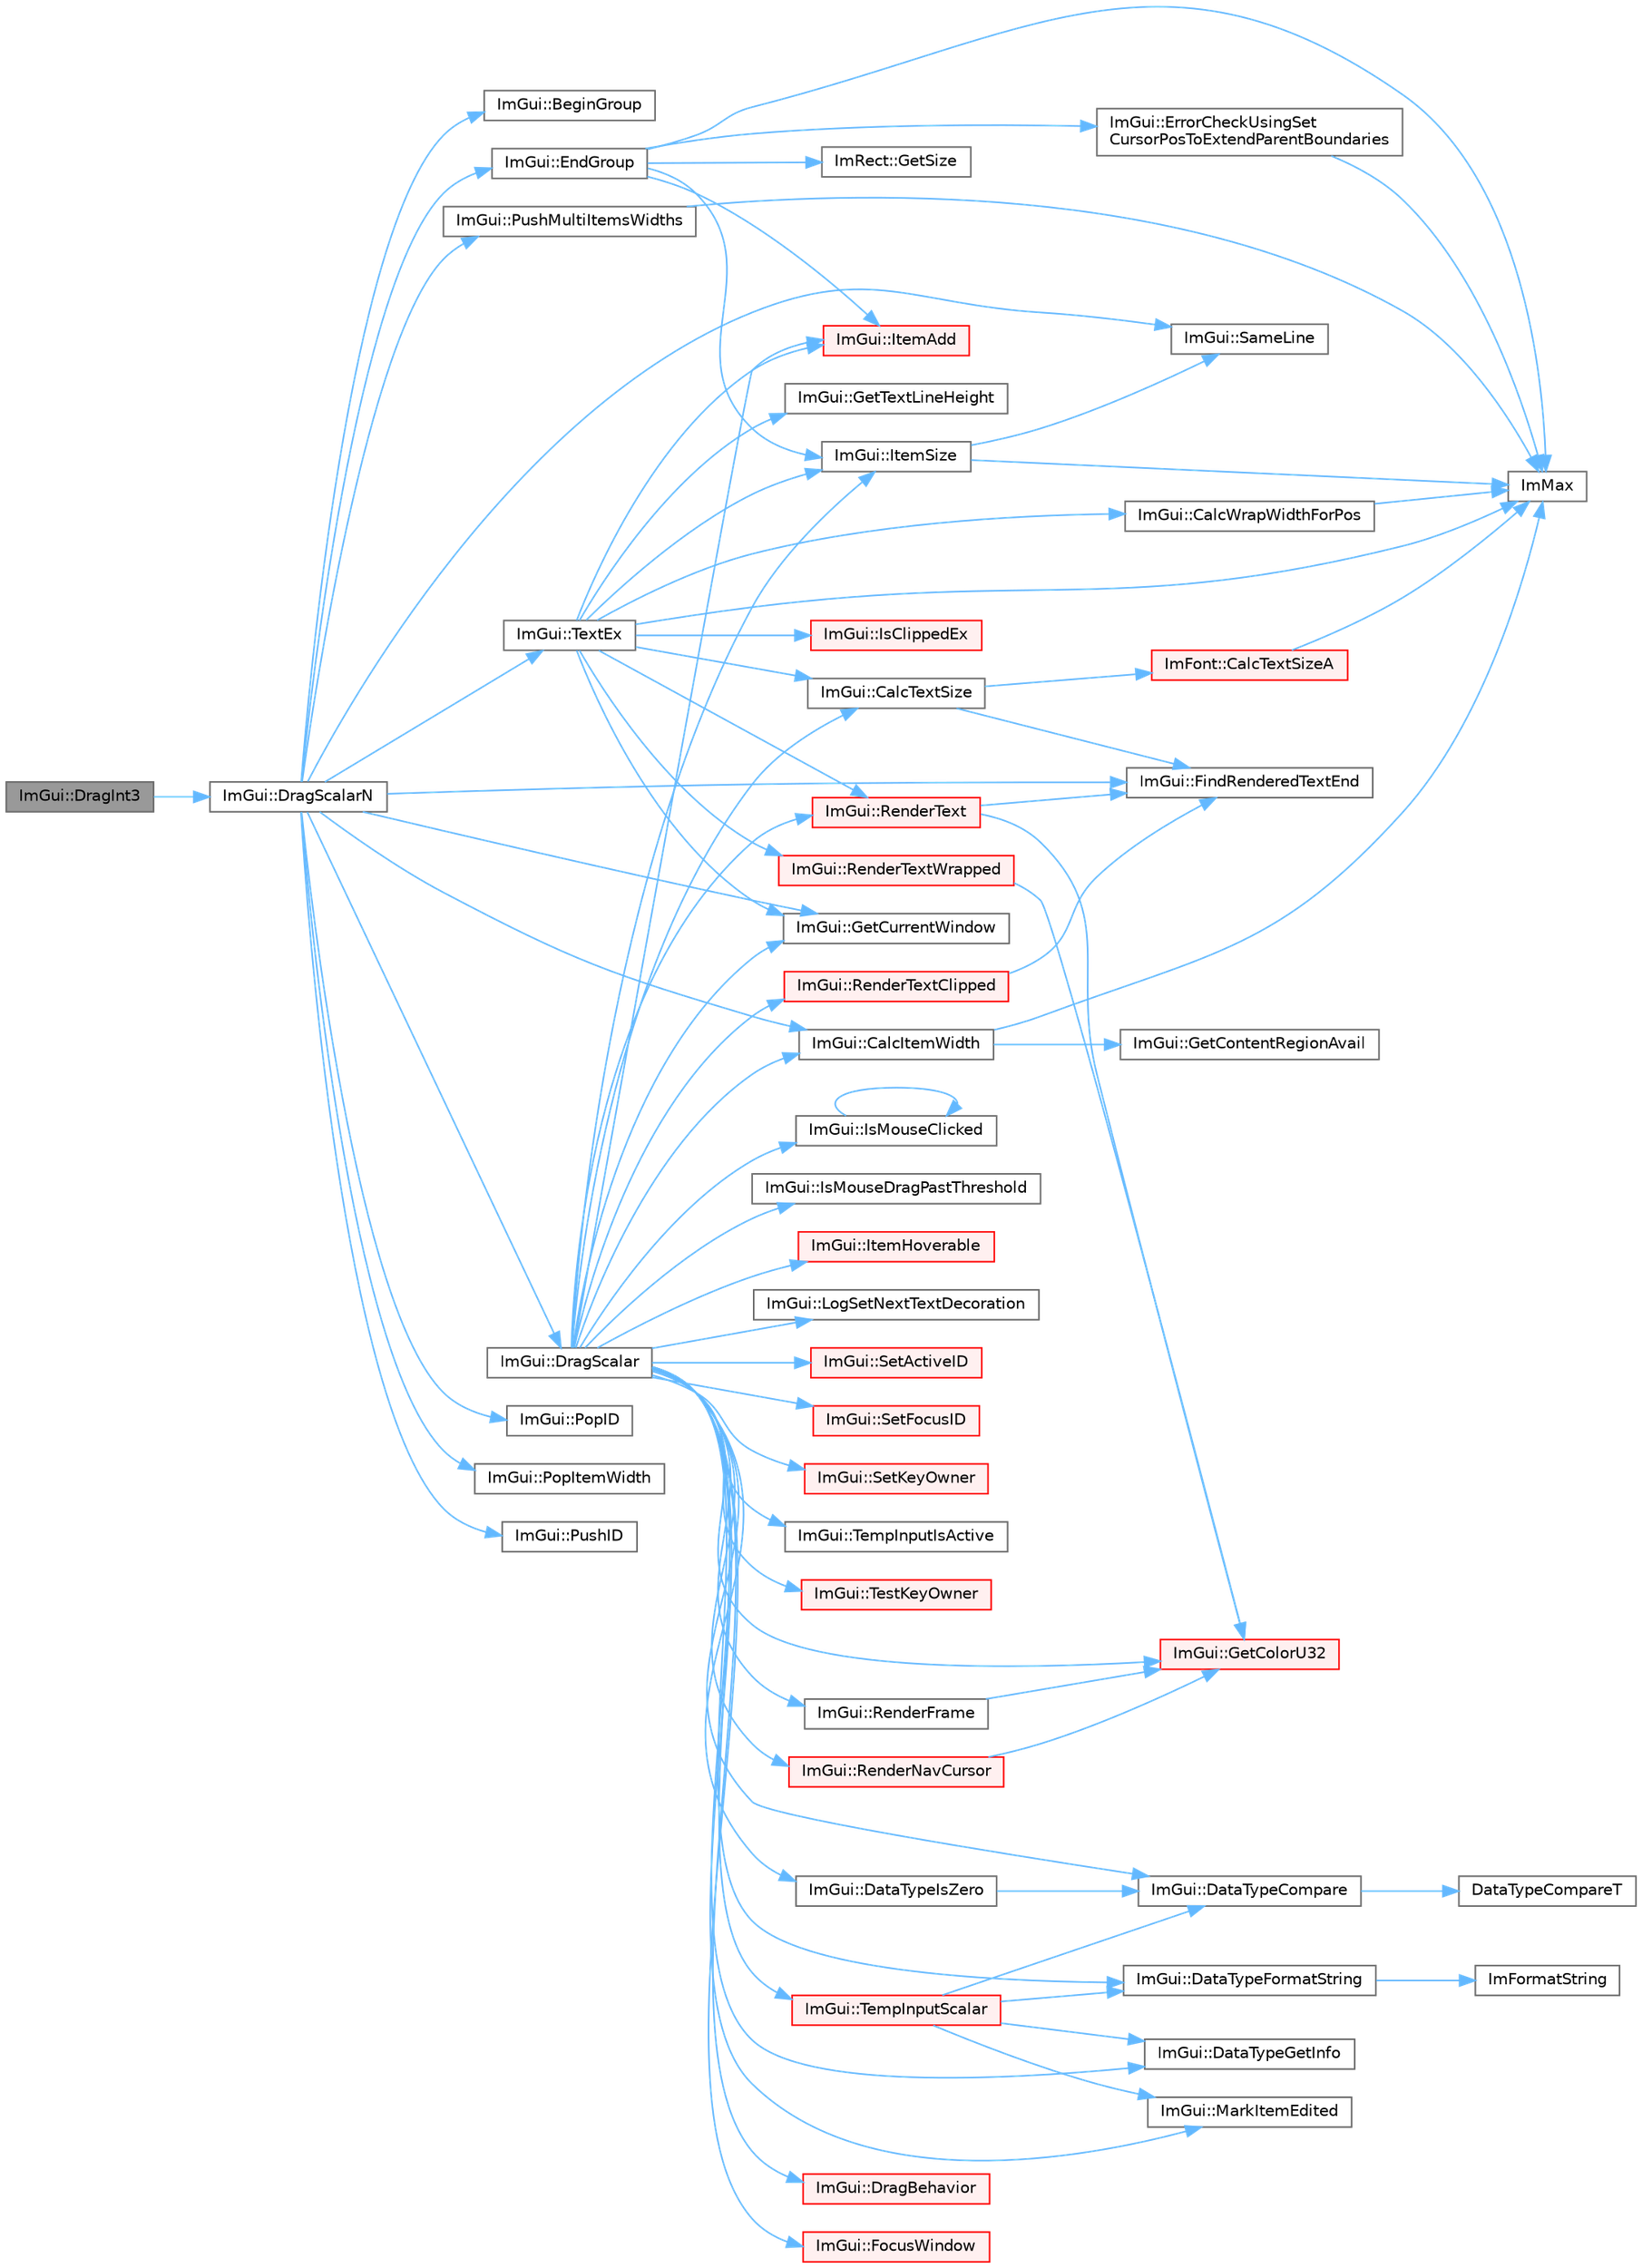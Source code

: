 digraph "ImGui::DragInt3"
{
 // LATEX_PDF_SIZE
  bgcolor="transparent";
  edge [fontname=Helvetica,fontsize=10,labelfontname=Helvetica,labelfontsize=10];
  node [fontname=Helvetica,fontsize=10,shape=box,height=0.2,width=0.4];
  rankdir="LR";
  Node1 [id="Node000001",label="ImGui::DragInt3",height=0.2,width=0.4,color="gray40", fillcolor="grey60", style="filled", fontcolor="black",tooltip=" "];
  Node1 -> Node2 [id="edge1_Node000001_Node000002",color="steelblue1",style="solid",tooltip=" "];
  Node2 [id="Node000002",label="ImGui::DragScalarN",height=0.2,width=0.4,color="grey40", fillcolor="white", style="filled",URL="$namespace_im_gui.html#a1265d2b30ced1fca909e26c8f718fcbd",tooltip=" "];
  Node2 -> Node3 [id="edge2_Node000002_Node000003",color="steelblue1",style="solid",tooltip=" "];
  Node3 [id="Node000003",label="ImGui::BeginGroup",height=0.2,width=0.4,color="grey40", fillcolor="white", style="filled",URL="$namespace_im_gui.html#a42407e196b7ed2a8755bff28aae9805f",tooltip=" "];
  Node2 -> Node4 [id="edge3_Node000002_Node000004",color="steelblue1",style="solid",tooltip=" "];
  Node4 [id="Node000004",label="ImGui::CalcItemWidth",height=0.2,width=0.4,color="grey40", fillcolor="white", style="filled",URL="$namespace_im_gui.html#ab3b3ba92ebd8bca4a552dd93321a1994",tooltip=" "];
  Node4 -> Node5 [id="edge4_Node000004_Node000005",color="steelblue1",style="solid",tooltip=" "];
  Node5 [id="Node000005",label="ImGui::GetContentRegionAvail",height=0.2,width=0.4,color="grey40", fillcolor="white", style="filled",URL="$namespace_im_gui.html#a410c8e19b2fea8b52746ca11b3930301",tooltip=" "];
  Node4 -> Node6 [id="edge5_Node000004_Node000006",color="steelblue1",style="solid",tooltip=" "];
  Node6 [id="Node000006",label="ImMax",height=0.2,width=0.4,color="grey40", fillcolor="white", style="filled",URL="$imgui__internal_8h.html#a7667efd95147d0422f140917c71a9226",tooltip=" "];
  Node2 -> Node7 [id="edge6_Node000002_Node000007",color="steelblue1",style="solid",tooltip=" "];
  Node7 [id="Node000007",label="ImGui::DragScalar",height=0.2,width=0.4,color="grey40", fillcolor="white", style="filled",URL="$namespace_im_gui.html#a17d8926e8f44a6d00575b12081c51fe0",tooltip=" "];
  Node7 -> Node4 [id="edge7_Node000007_Node000004",color="steelblue1",style="solid",tooltip=" "];
  Node7 -> Node8 [id="edge8_Node000007_Node000008",color="steelblue1",style="solid",tooltip=" "];
  Node8 [id="Node000008",label="ImGui::CalcTextSize",height=0.2,width=0.4,color="grey40", fillcolor="white", style="filled",URL="$namespace_im_gui.html#a848b9db6cc4a186751c0ecebcaadc33b",tooltip=" "];
  Node8 -> Node9 [id="edge9_Node000008_Node000009",color="steelblue1",style="solid",tooltip=" "];
  Node9 [id="Node000009",label="ImFont::CalcTextSizeA",height=0.2,width=0.4,color="red", fillcolor="#FFF0F0", style="filled",URL="$struct_im_font.html#a418146c00c3dee351a411b952cce5175",tooltip=" "];
  Node9 -> Node6 [id="edge10_Node000009_Node000006",color="steelblue1",style="solid",tooltip=" "];
  Node8 -> Node16 [id="edge11_Node000008_Node000016",color="steelblue1",style="solid",tooltip=" "];
  Node16 [id="Node000016",label="ImGui::FindRenderedTextEnd",height=0.2,width=0.4,color="grey40", fillcolor="white", style="filled",URL="$namespace_im_gui.html#a7671e1dbc803a31b06081b52a771d83f",tooltip=" "];
  Node7 -> Node17 [id="edge12_Node000007_Node000017",color="steelblue1",style="solid",tooltip=" "];
  Node17 [id="Node000017",label="ImGui::DataTypeCompare",height=0.2,width=0.4,color="grey40", fillcolor="white", style="filled",URL="$namespace_im_gui.html#aa859c7a74393669eb8418a82b5b174e7",tooltip=" "];
  Node17 -> Node18 [id="edge13_Node000017_Node000018",color="steelblue1",style="solid",tooltip=" "];
  Node18 [id="Node000018",label="DataTypeCompareT",height=0.2,width=0.4,color="grey40", fillcolor="white", style="filled",URL="$imgui__widgets_8cpp.html#a912c66d17cb3b09d5daac6e6b992a9a2",tooltip=" "];
  Node7 -> Node19 [id="edge14_Node000007_Node000019",color="steelblue1",style="solid",tooltip=" "];
  Node19 [id="Node000019",label="ImGui::DataTypeFormatString",height=0.2,width=0.4,color="grey40", fillcolor="white", style="filled",URL="$namespace_im_gui.html#a5fda8e22d0e4721940aefcb7232b1f82",tooltip=" "];
  Node19 -> Node20 [id="edge15_Node000019_Node000020",color="steelblue1",style="solid",tooltip=" "];
  Node20 [id="Node000020",label="ImFormatString",height=0.2,width=0.4,color="grey40", fillcolor="white", style="filled",URL="$imgui_8cpp.html#a75ccaf7d676b1f567ba888ae42ac3809",tooltip=" "];
  Node7 -> Node21 [id="edge16_Node000007_Node000021",color="steelblue1",style="solid",tooltip=" "];
  Node21 [id="Node000021",label="ImGui::DataTypeGetInfo",height=0.2,width=0.4,color="grey40", fillcolor="white", style="filled",URL="$namespace_im_gui.html#a5b25ed1443e5a28d5a5725892e896578",tooltip=" "];
  Node7 -> Node22 [id="edge17_Node000007_Node000022",color="steelblue1",style="solid",tooltip=" "];
  Node22 [id="Node000022",label="ImGui::DataTypeIsZero",height=0.2,width=0.4,color="grey40", fillcolor="white", style="filled",URL="$namespace_im_gui.html#a983851235a91d00c4e7431444551c36f",tooltip=" "];
  Node22 -> Node17 [id="edge18_Node000022_Node000017",color="steelblue1",style="solid",tooltip=" "];
  Node7 -> Node23 [id="edge19_Node000007_Node000023",color="steelblue1",style="solid",tooltip=" "];
  Node23 [id="Node000023",label="ImGui::DragBehavior",height=0.2,width=0.4,color="red", fillcolor="#FFF0F0", style="filled",URL="$namespace_im_gui.html#a03fd8ebf820fd67eccfa0ee037df2d0c",tooltip=" "];
  Node7 -> Node28 [id="edge20_Node000007_Node000028",color="steelblue1",style="solid",tooltip=" "];
  Node28 [id="Node000028",label="ImGui::FocusWindow",height=0.2,width=0.4,color="red", fillcolor="#FFF0F0", style="filled",URL="$namespace_im_gui.html#a27aa6f2f3aa11778c6d023b1b223f262",tooltip=" "];
  Node7 -> Node45 [id="edge21_Node000007_Node000045",color="steelblue1",style="solid",tooltip=" "];
  Node45 [id="Node000045",label="ImGui::GetColorU32",height=0.2,width=0.4,color="red", fillcolor="#FFF0F0", style="filled",URL="$namespace_im_gui.html#a0de2d9bd347d9866511eb8d014e62556",tooltip=" "];
  Node7 -> Node47 [id="edge22_Node000007_Node000047",color="steelblue1",style="solid",tooltip=" "];
  Node47 [id="Node000047",label="ImGui::GetCurrentWindow",height=0.2,width=0.4,color="grey40", fillcolor="white", style="filled",URL="$namespace_im_gui.html#ac452417b5004ca16a814a72cff153526",tooltip=" "];
  Node7 -> Node48 [id="edge23_Node000007_Node000048",color="steelblue1",style="solid",tooltip=" "];
  Node48 [id="Node000048",label="ImGui::IsMouseClicked",height=0.2,width=0.4,color="grey40", fillcolor="white", style="filled",URL="$namespace_im_gui.html#a2d430db9485d0b3d86d51d5436225495",tooltip=" "];
  Node48 -> Node48 [id="edge24_Node000048_Node000048",color="steelblue1",style="solid",tooltip=" "];
  Node7 -> Node49 [id="edge25_Node000007_Node000049",color="steelblue1",style="solid",tooltip=" "];
  Node49 [id="Node000049",label="ImGui::IsMouseDragPastThreshold",height=0.2,width=0.4,color="grey40", fillcolor="white", style="filled",URL="$namespace_im_gui.html#ad1b3473eaad344022a022acfd45b0f5c",tooltip=" "];
  Node7 -> Node50 [id="edge26_Node000007_Node000050",color="steelblue1",style="solid",tooltip=" "];
  Node50 [id="Node000050",label="ImGui::ItemAdd",height=0.2,width=0.4,color="red", fillcolor="#FFF0F0", style="filled",URL="$namespace_im_gui.html#a0c2ccafc8d403c02a6590ac21157b9ac",tooltip=" "];
  Node7 -> Node101 [id="edge27_Node000007_Node000101",color="steelblue1",style="solid",tooltip=" "];
  Node101 [id="Node000101",label="ImGui::ItemHoverable",height=0.2,width=0.4,color="red", fillcolor="#FFF0F0", style="filled",URL="$namespace_im_gui.html#a1d7304e335dbe35c4d97b67854111ed2",tooltip=" "];
  Node7 -> Node184 [id="edge28_Node000007_Node000184",color="steelblue1",style="solid",tooltip=" "];
  Node184 [id="Node000184",label="ImGui::ItemSize",height=0.2,width=0.4,color="grey40", fillcolor="white", style="filled",URL="$namespace_im_gui.html#a4b5818a652d943ea54e0cec9fb3943d7",tooltip=" "];
  Node184 -> Node6 [id="edge29_Node000184_Node000006",color="steelblue1",style="solid",tooltip=" "];
  Node184 -> Node185 [id="edge30_Node000184_Node000185",color="steelblue1",style="solid",tooltip=" "];
  Node185 [id="Node000185",label="ImGui::SameLine",height=0.2,width=0.4,color="grey40", fillcolor="white", style="filled",URL="$namespace_im_gui.html#addd433eb3aae59119e341e80db474f66",tooltip=" "];
  Node7 -> Node270 [id="edge31_Node000007_Node000270",color="steelblue1",style="solid",tooltip=" "];
  Node270 [id="Node000270",label="ImGui::LogSetNextTextDecoration",height=0.2,width=0.4,color="grey40", fillcolor="white", style="filled",URL="$namespace_im_gui.html#a66bc1e61bff5f2170bcd2d7d071eaa22",tooltip=" "];
  Node7 -> Node292 [id="edge32_Node000007_Node000292",color="steelblue1",style="solid",tooltip=" "];
  Node292 [id="Node000292",label="ImGui::MarkItemEdited",height=0.2,width=0.4,color="grey40", fillcolor="white", style="filled",URL="$namespace_im_gui.html#a83036681a36fbee2d35b5b57a1ef72e6",tooltip=" "];
  Node7 -> Node237 [id="edge33_Node000007_Node000237",color="steelblue1",style="solid",tooltip=" "];
  Node237 [id="Node000237",label="ImGui::RenderFrame",height=0.2,width=0.4,color="grey40", fillcolor="white", style="filled",URL="$namespace_im_gui.html#a6eb97ff501764c37df4ffd99ebadeba7",tooltip=" "];
  Node237 -> Node45 [id="edge34_Node000237_Node000045",color="steelblue1",style="solid",tooltip=" "];
  Node7 -> Node238 [id="edge35_Node000007_Node000238",color="steelblue1",style="solid",tooltip=" "];
  Node238 [id="Node000238",label="ImGui::RenderNavCursor",height=0.2,width=0.4,color="red", fillcolor="#FFF0F0", style="filled",URL="$namespace_im_gui.html#a2722dcfe26c7f6e8cd522102ef5b7df2",tooltip=" "];
  Node238 -> Node45 [id="edge36_Node000238_Node000045",color="steelblue1",style="solid",tooltip=" "];
  Node7 -> Node280 [id="edge37_Node000007_Node000280",color="steelblue1",style="solid",tooltip=" "];
  Node280 [id="Node000280",label="ImGui::RenderText",height=0.2,width=0.4,color="red", fillcolor="#FFF0F0", style="filled",URL="$namespace_im_gui.html#a9971ce57f2a288ac3a12df886c5550d1",tooltip=" "];
  Node280 -> Node16 [id="edge38_Node000280_Node000016",color="steelblue1",style="solid",tooltip=" "];
  Node280 -> Node45 [id="edge39_Node000280_Node000045",color="steelblue1",style="solid",tooltip=" "];
  Node7 -> Node286 [id="edge40_Node000007_Node000286",color="steelblue1",style="solid",tooltip=" "];
  Node286 [id="Node000286",label="ImGui::RenderTextClipped",height=0.2,width=0.4,color="red", fillcolor="#FFF0F0", style="filled",URL="$namespace_im_gui.html#ab362eafae794c7364a6b96ea06f38eb9",tooltip=" "];
  Node286 -> Node16 [id="edge41_Node000286_Node000016",color="steelblue1",style="solid",tooltip=" "];
  Node7 -> Node25 [id="edge42_Node000007_Node000025",color="steelblue1",style="solid",tooltip=" "];
  Node25 [id="Node000025",label="ImGui::SetActiveID",height=0.2,width=0.4,color="red", fillcolor="#FFF0F0", style="filled",URL="$namespace_im_gui.html#a27b8ace13a8c421ee8405f0cbebe4ead",tooltip=" "];
  Node7 -> Node295 [id="edge43_Node000007_Node000295",color="steelblue1",style="solid",tooltip=" "];
  Node295 [id="Node000295",label="ImGui::SetFocusID",height=0.2,width=0.4,color="red", fillcolor="#FFF0F0", style="filled",URL="$namespace_im_gui.html#a8ad578d7141486ff12b59b0c251234e6",tooltip=" "];
  Node7 -> Node221 [id="edge44_Node000007_Node000221",color="steelblue1",style="solid",tooltip=" "];
  Node221 [id="Node000221",label="ImGui::SetKeyOwner",height=0.2,width=0.4,color="red", fillcolor="#FFF0F0", style="filled",URL="$namespace_im_gui.html#ac415798dd69ab045cda84dd14a52c3ea",tooltip=" "];
  Node7 -> Node525 [id="edge45_Node000007_Node000525",color="steelblue1",style="solid",tooltip=" "];
  Node525 [id="Node000525",label="ImGui::TempInputIsActive",height=0.2,width=0.4,color="grey40", fillcolor="white", style="filled",URL="$namespace_im_gui.html#a4e5c8dd9a681f3b8f8f36b07d84ae0e5",tooltip=" "];
  Node7 -> Node526 [id="edge46_Node000007_Node000526",color="steelblue1",style="solid",tooltip=" "];
  Node526 [id="Node000526",label="ImGui::TempInputScalar",height=0.2,width=0.4,color="red", fillcolor="#FFF0F0", style="filled",URL="$namespace_im_gui.html#a392fed3e7db2a75abf217bf84c6abce9",tooltip=" "];
  Node526 -> Node17 [id="edge47_Node000526_Node000017",color="steelblue1",style="solid",tooltip=" "];
  Node526 -> Node19 [id="edge48_Node000526_Node000019",color="steelblue1",style="solid",tooltip=" "];
  Node526 -> Node21 [id="edge49_Node000526_Node000021",color="steelblue1",style="solid",tooltip=" "];
  Node526 -> Node292 [id="edge50_Node000526_Node000292",color="steelblue1",style="solid",tooltip=" "];
  Node7 -> Node208 [id="edge51_Node000007_Node000208",color="steelblue1",style="solid",tooltip=" "];
  Node208 [id="Node000208",label="ImGui::TestKeyOwner",height=0.2,width=0.4,color="red", fillcolor="#FFF0F0", style="filled",URL="$namespace_im_gui.html#ad12c5be2f1c691e4e6656524248824fb",tooltip=" "];
  Node2 -> Node182 [id="edge52_Node000002_Node000182",color="steelblue1",style="solid",tooltip=" "];
  Node182 [id="Node000182",label="ImGui::EndGroup",height=0.2,width=0.4,color="grey40", fillcolor="white", style="filled",URL="$namespace_im_gui.html#a05fc97fc64f28a55486087f503d9a622",tooltip=" "];
  Node182 -> Node179 [id="edge53_Node000182_Node000179",color="steelblue1",style="solid",tooltip=" "];
  Node179 [id="Node000179",label="ImGui::ErrorCheckUsingSet\lCursorPosToExtendParentBoundaries",height=0.2,width=0.4,color="grey40", fillcolor="white", style="filled",URL="$namespace_im_gui.html#ad5832500c14abd9e76e376b82701385b",tooltip=" "];
  Node179 -> Node6 [id="edge54_Node000179_Node000006",color="steelblue1",style="solid",tooltip=" "];
  Node182 -> Node183 [id="edge55_Node000182_Node000183",color="steelblue1",style="solid",tooltip=" "];
  Node183 [id="Node000183",label="ImRect::GetSize",height=0.2,width=0.4,color="grey40", fillcolor="white", style="filled",URL="$struct_im_rect.html#ae459d9c50003058cfb34519a571aaf33",tooltip=" "];
  Node182 -> Node6 [id="edge56_Node000182_Node000006",color="steelblue1",style="solid",tooltip=" "];
  Node182 -> Node50 [id="edge57_Node000182_Node000050",color="steelblue1",style="solid",tooltip=" "];
  Node182 -> Node184 [id="edge58_Node000182_Node000184",color="steelblue1",style="solid",tooltip=" "];
  Node2 -> Node16 [id="edge59_Node000002_Node000016",color="steelblue1",style="solid",tooltip=" "];
  Node2 -> Node47 [id="edge60_Node000002_Node000047",color="steelblue1",style="solid",tooltip=" "];
  Node2 -> Node151 [id="edge61_Node000002_Node000151",color="steelblue1",style="solid",tooltip=" "];
  Node151 [id="Node000151",label="ImGui::PopID",height=0.2,width=0.4,color="grey40", fillcolor="white", style="filled",URL="$namespace_im_gui.html#aba0b2d8f890a5d435ae43d0c4a2d4dd1",tooltip=" "];
  Node2 -> Node172 [id="edge62_Node000002_Node000172",color="steelblue1",style="solid",tooltip=" "];
  Node172 [id="Node000172",label="ImGui::PopItemWidth",height=0.2,width=0.4,color="grey40", fillcolor="white", style="filled",URL="$namespace_im_gui.html#ad29a3fc0cb5dfc7f9fc7224512ce90bf",tooltip=" "];
  Node2 -> Node152 [id="edge63_Node000002_Node000152",color="steelblue1",style="solid",tooltip=" "];
  Node152 [id="Node000152",label="ImGui::PushID",height=0.2,width=0.4,color="grey40", fillcolor="white", style="filled",URL="$namespace_im_gui.html#a27a8533605dc5b8cabf161bf7715bbde",tooltip=" "];
  Node2 -> Node566 [id="edge64_Node000002_Node000566",color="steelblue1",style="solid",tooltip=" "];
  Node566 [id="Node000566",label="ImGui::PushMultiItemsWidths",height=0.2,width=0.4,color="grey40", fillcolor="white", style="filled",URL="$namespace_im_gui.html#a6ec35a6af1a0bbe454d79c2c63b030cc",tooltip=" "];
  Node566 -> Node6 [id="edge65_Node000566_Node000006",color="steelblue1",style="solid",tooltip=" "];
  Node2 -> Node185 [id="edge66_Node000002_Node000185",color="steelblue1",style="solid",tooltip=" "];
  Node2 -> Node567 [id="edge67_Node000002_Node000567",color="steelblue1",style="solid",tooltip=" "];
  Node567 [id="Node000567",label="ImGui::TextEx",height=0.2,width=0.4,color="grey40", fillcolor="white", style="filled",URL="$namespace_im_gui.html#aae6420fec03511fd478d9108f31e6b5f",tooltip=" "];
  Node567 -> Node8 [id="edge68_Node000567_Node000008",color="steelblue1",style="solid",tooltip=" "];
  Node567 -> Node568 [id="edge69_Node000567_Node000568",color="steelblue1",style="solid",tooltip=" "];
  Node568 [id="Node000568",label="ImGui::CalcWrapWidthForPos",height=0.2,width=0.4,color="grey40", fillcolor="white", style="filled",URL="$namespace_im_gui.html#a66416151e58c34cd02973976de66e0e9",tooltip=" "];
  Node568 -> Node6 [id="edge70_Node000568_Node000006",color="steelblue1",style="solid",tooltip=" "];
  Node567 -> Node47 [id="edge71_Node000567_Node000047",color="steelblue1",style="solid",tooltip=" "];
  Node567 -> Node569 [id="edge72_Node000567_Node000569",color="steelblue1",style="solid",tooltip=" "];
  Node569 [id="Node000569",label="ImGui::GetTextLineHeight",height=0.2,width=0.4,color="grey40", fillcolor="white", style="filled",URL="$namespace_im_gui.html#aaba5637199d31ea23d4d143b30a44aff",tooltip=" "];
  Node567 -> Node6 [id="edge73_Node000567_Node000006",color="steelblue1",style="solid",tooltip=" "];
  Node567 -> Node570 [id="edge74_Node000567_Node000570",color="steelblue1",style="solid",tooltip=" "];
  Node570 [id="Node000570",label="ImGui::IsClippedEx",height=0.2,width=0.4,color="red", fillcolor="#FFF0F0", style="filled",URL="$namespace_im_gui.html#a7c21c85f5c95aa4ce6c2bd28bb980d44",tooltip=" "];
  Node567 -> Node50 [id="edge75_Node000567_Node000050",color="steelblue1",style="solid",tooltip=" "];
  Node567 -> Node184 [id="edge76_Node000567_Node000184",color="steelblue1",style="solid",tooltip=" "];
  Node567 -> Node280 [id="edge77_Node000567_Node000280",color="steelblue1",style="solid",tooltip=" "];
  Node567 -> Node571 [id="edge78_Node000567_Node000571",color="steelblue1",style="solid",tooltip=" "];
  Node571 [id="Node000571",label="ImGui::RenderTextWrapped",height=0.2,width=0.4,color="red", fillcolor="#FFF0F0", style="filled",URL="$namespace_im_gui.html#aa483b40f6899e1b289b4bf6c2673d1d2",tooltip=" "];
  Node571 -> Node45 [id="edge79_Node000571_Node000045",color="steelblue1",style="solid",tooltip=" "];
}
